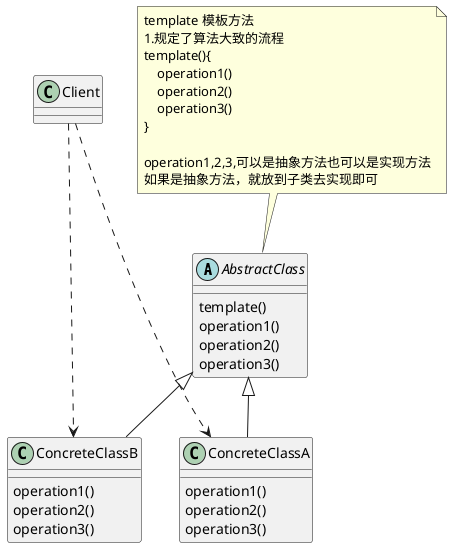@startuml
'https://plantuml.com/class-diagram

abstract class AbstractClass{
    template()
    operation1()
    operation2()
    operation3()
}

note top of AbstractClass
template 模板方法
1.规定了算法大致的流程
template(){
    operation1()
    operation2()
    operation3()
}

operation1,2,3,可以是抽象方法也可以是实现方法
如果是抽象方法，就放到子类去实现即可
end note

class ConcreteClassA extends AbstractClass{
    operation1()
    operation2()
    operation3()
}

class ConcreteClassB extends AbstractClass{
    operation1()
    operation2()
    operation3()
}

Client ...>ConcreteClassA
Client ...>ConcreteClassB

@enduml